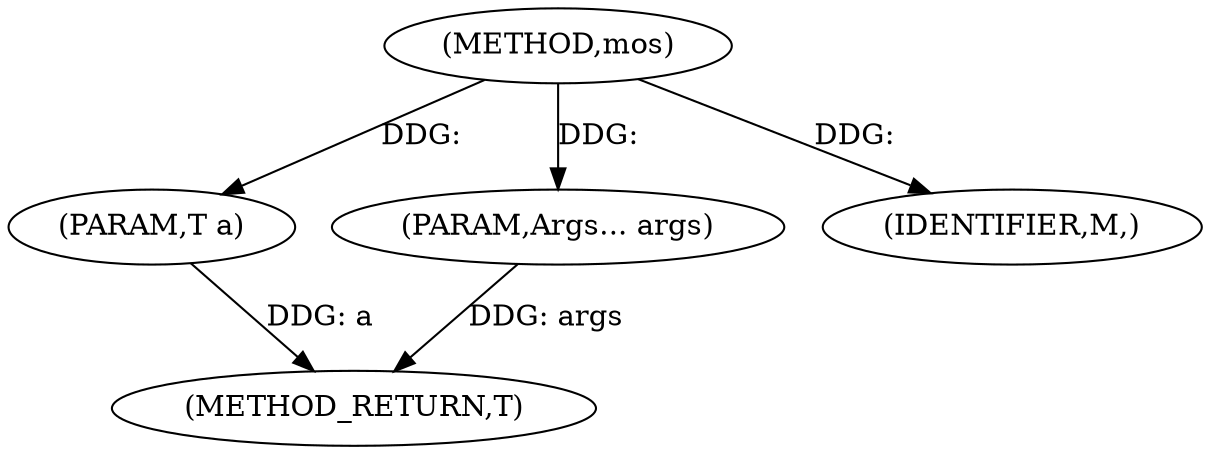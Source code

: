 digraph "mos" {  
"1000117" [label = "(METHOD,mos)" ]
"1000122" [label = "(METHOD_RETURN,T)" ]
"1000118" [label = "(PARAM,T a)" ]
"1000119" [label = "(PARAM,Args... args)" ]
"1000121" [label = "(IDENTIFIER,M,)" ]
  "1000118" -> "1000122"  [ label = "DDG: a"] 
  "1000119" -> "1000122"  [ label = "DDG: args"] 
  "1000117" -> "1000118"  [ label = "DDG: "] 
  "1000117" -> "1000119"  [ label = "DDG: "] 
  "1000117" -> "1000121"  [ label = "DDG: "] 
}
